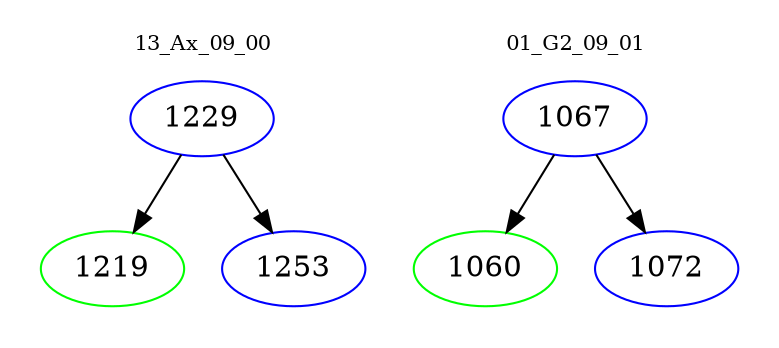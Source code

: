 digraph{
subgraph cluster_0 {
color = white
label = "13_Ax_09_00";
fontsize=10;
T0_1229 [label="1229", color="blue"]
T0_1229 -> T0_1219 [color="black"]
T0_1219 [label="1219", color="green"]
T0_1229 -> T0_1253 [color="black"]
T0_1253 [label="1253", color="blue"]
}
subgraph cluster_1 {
color = white
label = "01_G2_09_01";
fontsize=10;
T1_1067 [label="1067", color="blue"]
T1_1067 -> T1_1060 [color="black"]
T1_1060 [label="1060", color="green"]
T1_1067 -> T1_1072 [color="black"]
T1_1072 [label="1072", color="blue"]
}
}
